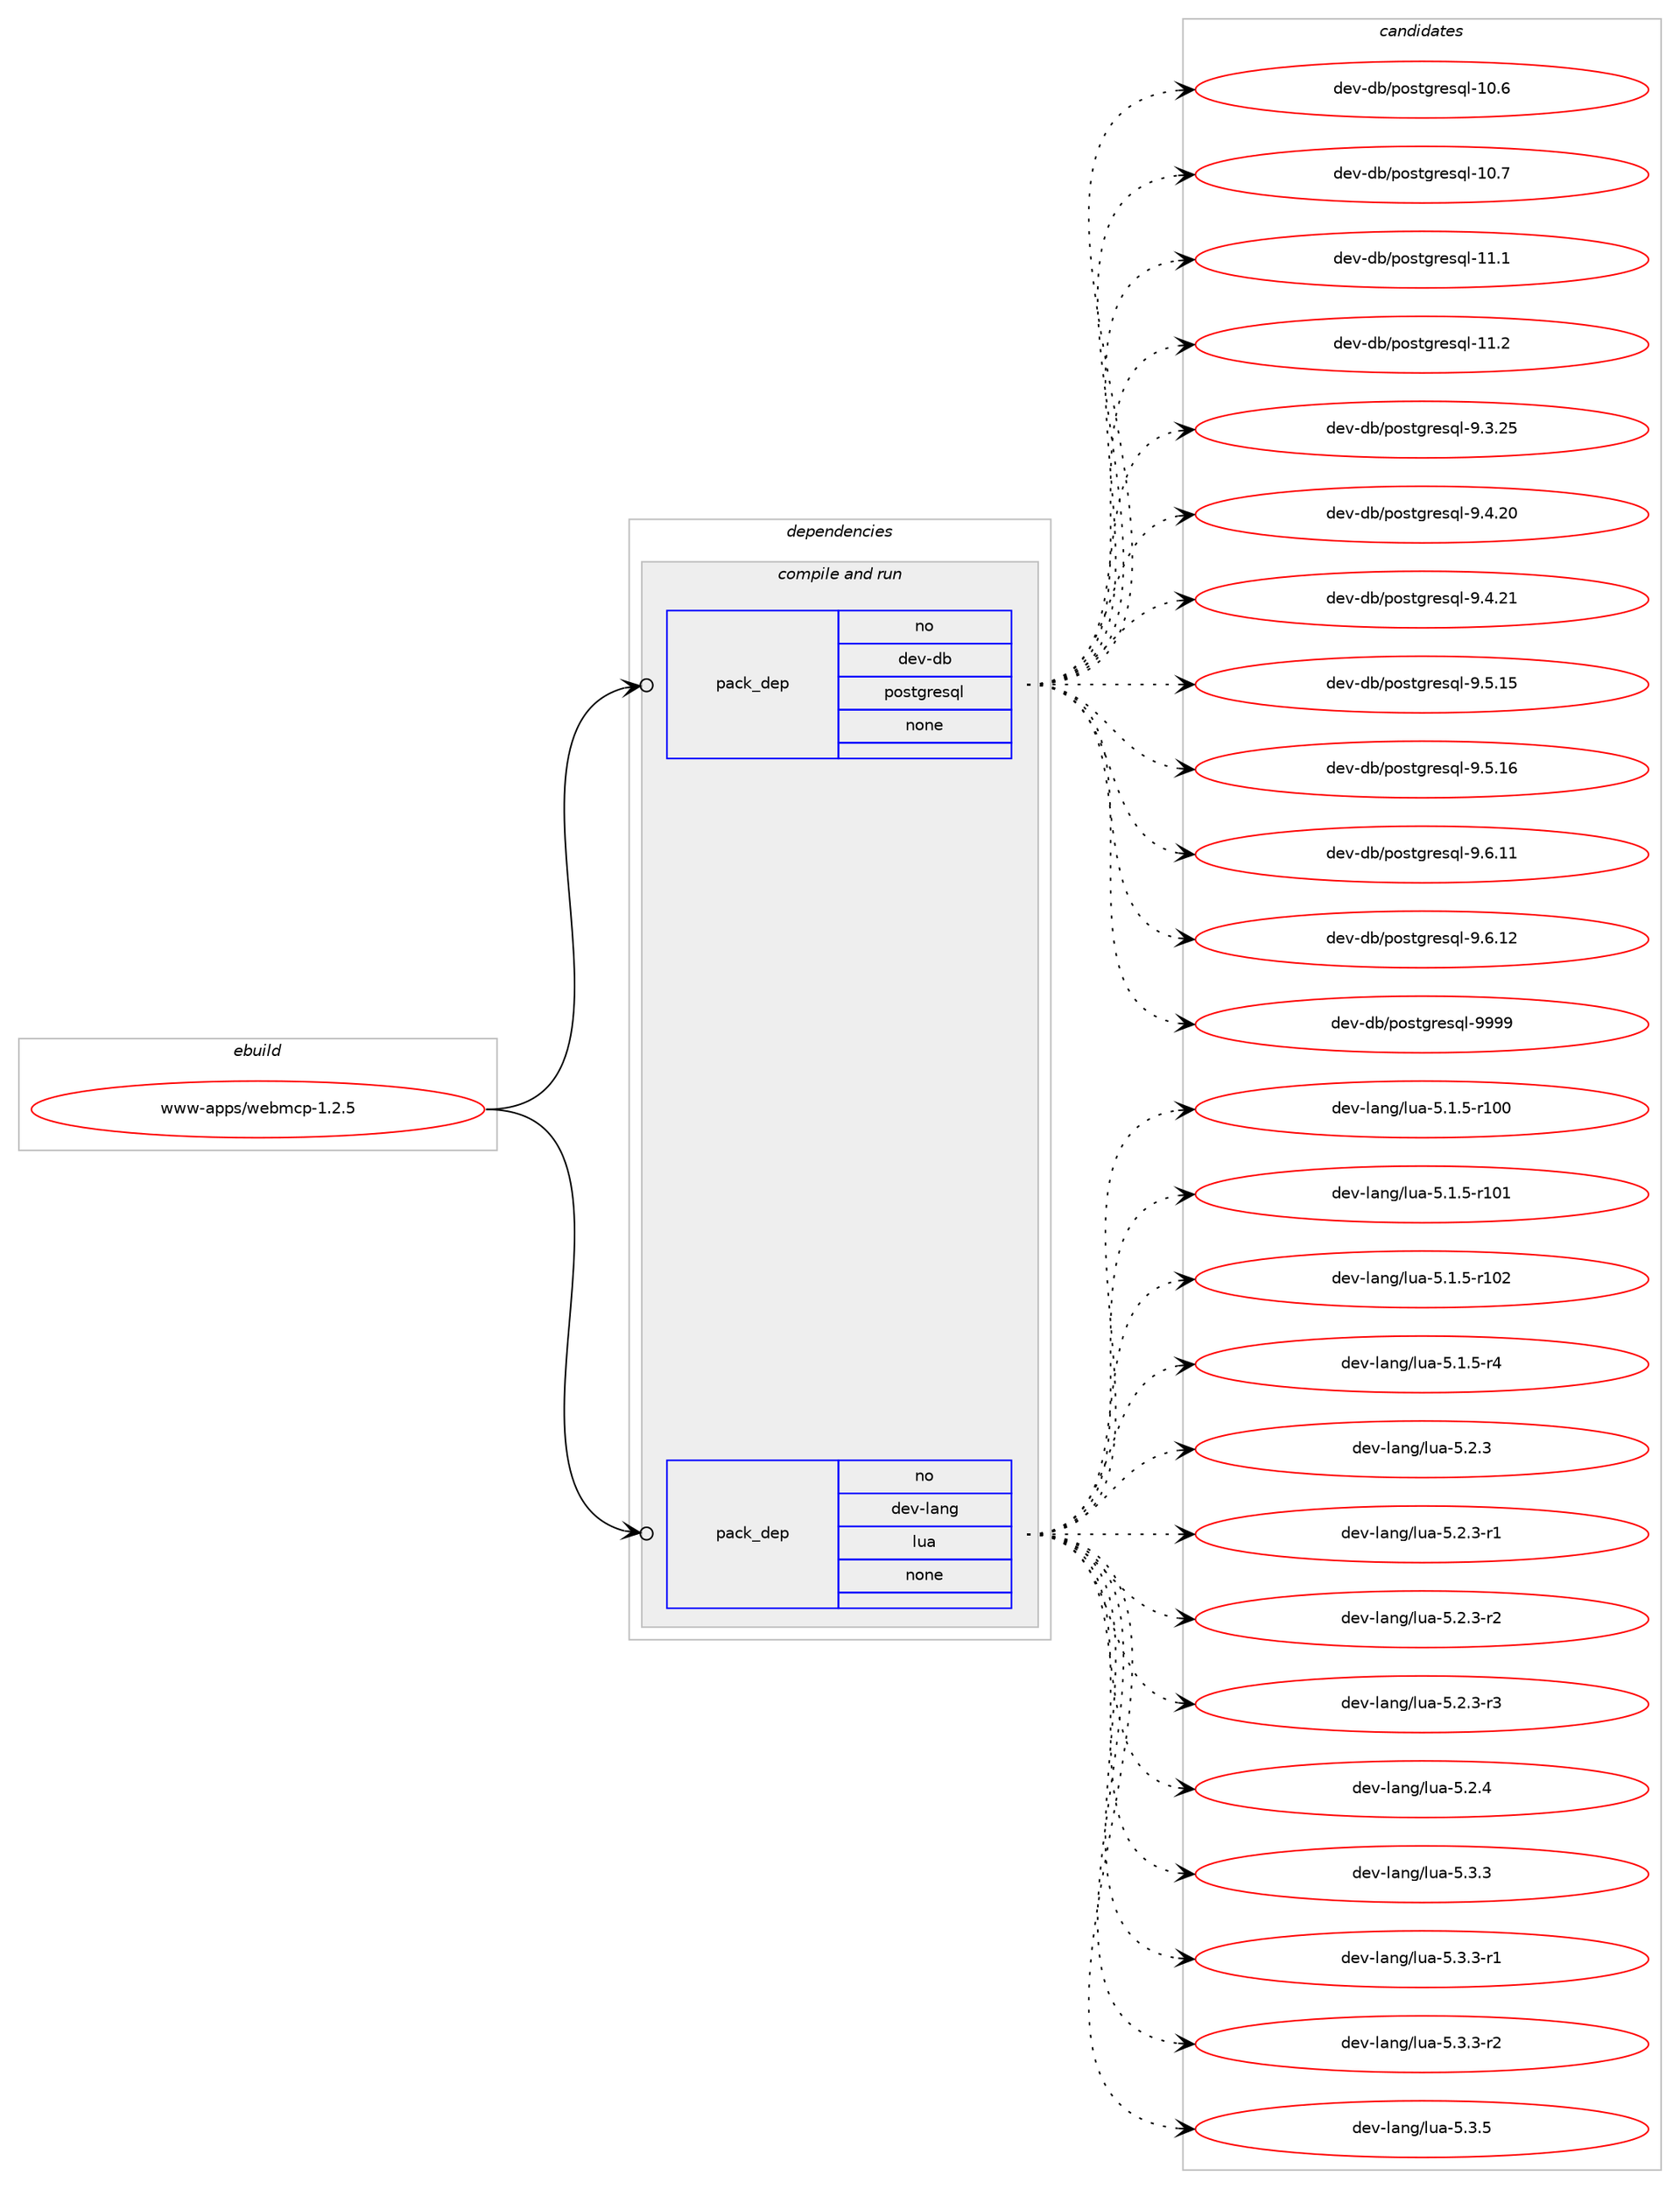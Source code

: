 digraph prolog {

# *************
# Graph options
# *************

newrank=true;
concentrate=true;
compound=true;
graph [rankdir=LR,fontname=Helvetica,fontsize=10,ranksep=1.5];#, ranksep=2.5, nodesep=0.2];
edge  [arrowhead=vee];
node  [fontname=Helvetica,fontsize=10];

# **********
# The ebuild
# **********

subgraph cluster_leftcol {
color=gray;
rank=same;
label=<<i>ebuild</i>>;
id [label="www-apps/webmcp-1.2.5", color=red, width=4, href="../www-apps/webmcp-1.2.5.svg"];
}

# ****************
# The dependencies
# ****************

subgraph cluster_midcol {
color=gray;
label=<<i>dependencies</i>>;
subgraph cluster_compile {
fillcolor="#eeeeee";
style=filled;
label=<<i>compile</i>>;
}
subgraph cluster_compileandrun {
fillcolor="#eeeeee";
style=filled;
label=<<i>compile and run</i>>;
subgraph pack1254668 {
dependency1747585 [label=<<TABLE BORDER="0" CELLBORDER="1" CELLSPACING="0" CELLPADDING="4" WIDTH="220"><TR><TD ROWSPAN="6" CELLPADDING="30">pack_dep</TD></TR><TR><TD WIDTH="110">no</TD></TR><TR><TD>dev-db</TD></TR><TR><TD>postgresql</TD></TR><TR><TD>none</TD></TR><TR><TD></TD></TR></TABLE>>, shape=none, color=blue];
}
id:e -> dependency1747585:w [weight=20,style="solid",arrowhead="odotvee"];
subgraph pack1254669 {
dependency1747586 [label=<<TABLE BORDER="0" CELLBORDER="1" CELLSPACING="0" CELLPADDING="4" WIDTH="220"><TR><TD ROWSPAN="6" CELLPADDING="30">pack_dep</TD></TR><TR><TD WIDTH="110">no</TD></TR><TR><TD>dev-lang</TD></TR><TR><TD>lua</TD></TR><TR><TD>none</TD></TR><TR><TD></TD></TR></TABLE>>, shape=none, color=blue];
}
id:e -> dependency1747586:w [weight=20,style="solid",arrowhead="odotvee"];
}
subgraph cluster_run {
fillcolor="#eeeeee";
style=filled;
label=<<i>run</i>>;
}
}

# **************
# The candidates
# **************

subgraph cluster_choices {
rank=same;
color=gray;
label=<<i>candidates</i>>;

subgraph choice1254668 {
color=black;
nodesep=1;
choice1001011184510098471121111151161031141011151131084549484654 [label="dev-db/postgresql-10.6", color=red, width=4,href="../dev-db/postgresql-10.6.svg"];
choice1001011184510098471121111151161031141011151131084549484655 [label="dev-db/postgresql-10.7", color=red, width=4,href="../dev-db/postgresql-10.7.svg"];
choice1001011184510098471121111151161031141011151131084549494649 [label="dev-db/postgresql-11.1", color=red, width=4,href="../dev-db/postgresql-11.1.svg"];
choice1001011184510098471121111151161031141011151131084549494650 [label="dev-db/postgresql-11.2", color=red, width=4,href="../dev-db/postgresql-11.2.svg"];
choice10010111845100984711211111511610311410111511310845574651465053 [label="dev-db/postgresql-9.3.25", color=red, width=4,href="../dev-db/postgresql-9.3.25.svg"];
choice10010111845100984711211111511610311410111511310845574652465048 [label="dev-db/postgresql-9.4.20", color=red, width=4,href="../dev-db/postgresql-9.4.20.svg"];
choice10010111845100984711211111511610311410111511310845574652465049 [label="dev-db/postgresql-9.4.21", color=red, width=4,href="../dev-db/postgresql-9.4.21.svg"];
choice10010111845100984711211111511610311410111511310845574653464953 [label="dev-db/postgresql-9.5.15", color=red, width=4,href="../dev-db/postgresql-9.5.15.svg"];
choice10010111845100984711211111511610311410111511310845574653464954 [label="dev-db/postgresql-9.5.16", color=red, width=4,href="../dev-db/postgresql-9.5.16.svg"];
choice10010111845100984711211111511610311410111511310845574654464949 [label="dev-db/postgresql-9.6.11", color=red, width=4,href="../dev-db/postgresql-9.6.11.svg"];
choice10010111845100984711211111511610311410111511310845574654464950 [label="dev-db/postgresql-9.6.12", color=red, width=4,href="../dev-db/postgresql-9.6.12.svg"];
choice1001011184510098471121111151161031141011151131084557575757 [label="dev-db/postgresql-9999", color=red, width=4,href="../dev-db/postgresql-9999.svg"];
dependency1747585:e -> choice1001011184510098471121111151161031141011151131084549484654:w [style=dotted,weight="100"];
dependency1747585:e -> choice1001011184510098471121111151161031141011151131084549484655:w [style=dotted,weight="100"];
dependency1747585:e -> choice1001011184510098471121111151161031141011151131084549494649:w [style=dotted,weight="100"];
dependency1747585:e -> choice1001011184510098471121111151161031141011151131084549494650:w [style=dotted,weight="100"];
dependency1747585:e -> choice10010111845100984711211111511610311410111511310845574651465053:w [style=dotted,weight="100"];
dependency1747585:e -> choice10010111845100984711211111511610311410111511310845574652465048:w [style=dotted,weight="100"];
dependency1747585:e -> choice10010111845100984711211111511610311410111511310845574652465049:w [style=dotted,weight="100"];
dependency1747585:e -> choice10010111845100984711211111511610311410111511310845574653464953:w [style=dotted,weight="100"];
dependency1747585:e -> choice10010111845100984711211111511610311410111511310845574653464954:w [style=dotted,weight="100"];
dependency1747585:e -> choice10010111845100984711211111511610311410111511310845574654464949:w [style=dotted,weight="100"];
dependency1747585:e -> choice10010111845100984711211111511610311410111511310845574654464950:w [style=dotted,weight="100"];
dependency1747585:e -> choice1001011184510098471121111151161031141011151131084557575757:w [style=dotted,weight="100"];
}
subgraph choice1254669 {
color=black;
nodesep=1;
choice1001011184510897110103471081179745534649465345114494848 [label="dev-lang/lua-5.1.5-r100", color=red, width=4,href="../dev-lang/lua-5.1.5-r100.svg"];
choice1001011184510897110103471081179745534649465345114494849 [label="dev-lang/lua-5.1.5-r101", color=red, width=4,href="../dev-lang/lua-5.1.5-r101.svg"];
choice1001011184510897110103471081179745534649465345114494850 [label="dev-lang/lua-5.1.5-r102", color=red, width=4,href="../dev-lang/lua-5.1.5-r102.svg"];
choice100101118451089711010347108117974553464946534511452 [label="dev-lang/lua-5.1.5-r4", color=red, width=4,href="../dev-lang/lua-5.1.5-r4.svg"];
choice10010111845108971101034710811797455346504651 [label="dev-lang/lua-5.2.3", color=red, width=4,href="../dev-lang/lua-5.2.3.svg"];
choice100101118451089711010347108117974553465046514511449 [label="dev-lang/lua-5.2.3-r1", color=red, width=4,href="../dev-lang/lua-5.2.3-r1.svg"];
choice100101118451089711010347108117974553465046514511450 [label="dev-lang/lua-5.2.3-r2", color=red, width=4,href="../dev-lang/lua-5.2.3-r2.svg"];
choice100101118451089711010347108117974553465046514511451 [label="dev-lang/lua-5.2.3-r3", color=red, width=4,href="../dev-lang/lua-5.2.3-r3.svg"];
choice10010111845108971101034710811797455346504652 [label="dev-lang/lua-5.2.4", color=red, width=4,href="../dev-lang/lua-5.2.4.svg"];
choice10010111845108971101034710811797455346514651 [label="dev-lang/lua-5.3.3", color=red, width=4,href="../dev-lang/lua-5.3.3.svg"];
choice100101118451089711010347108117974553465146514511449 [label="dev-lang/lua-5.3.3-r1", color=red, width=4,href="../dev-lang/lua-5.3.3-r1.svg"];
choice100101118451089711010347108117974553465146514511450 [label="dev-lang/lua-5.3.3-r2", color=red, width=4,href="../dev-lang/lua-5.3.3-r2.svg"];
choice10010111845108971101034710811797455346514653 [label="dev-lang/lua-5.3.5", color=red, width=4,href="../dev-lang/lua-5.3.5.svg"];
dependency1747586:e -> choice1001011184510897110103471081179745534649465345114494848:w [style=dotted,weight="100"];
dependency1747586:e -> choice1001011184510897110103471081179745534649465345114494849:w [style=dotted,weight="100"];
dependency1747586:e -> choice1001011184510897110103471081179745534649465345114494850:w [style=dotted,weight="100"];
dependency1747586:e -> choice100101118451089711010347108117974553464946534511452:w [style=dotted,weight="100"];
dependency1747586:e -> choice10010111845108971101034710811797455346504651:w [style=dotted,weight="100"];
dependency1747586:e -> choice100101118451089711010347108117974553465046514511449:w [style=dotted,weight="100"];
dependency1747586:e -> choice100101118451089711010347108117974553465046514511450:w [style=dotted,weight="100"];
dependency1747586:e -> choice100101118451089711010347108117974553465046514511451:w [style=dotted,weight="100"];
dependency1747586:e -> choice10010111845108971101034710811797455346504652:w [style=dotted,weight="100"];
dependency1747586:e -> choice10010111845108971101034710811797455346514651:w [style=dotted,weight="100"];
dependency1747586:e -> choice100101118451089711010347108117974553465146514511449:w [style=dotted,weight="100"];
dependency1747586:e -> choice100101118451089711010347108117974553465146514511450:w [style=dotted,weight="100"];
dependency1747586:e -> choice10010111845108971101034710811797455346514653:w [style=dotted,weight="100"];
}
}

}
